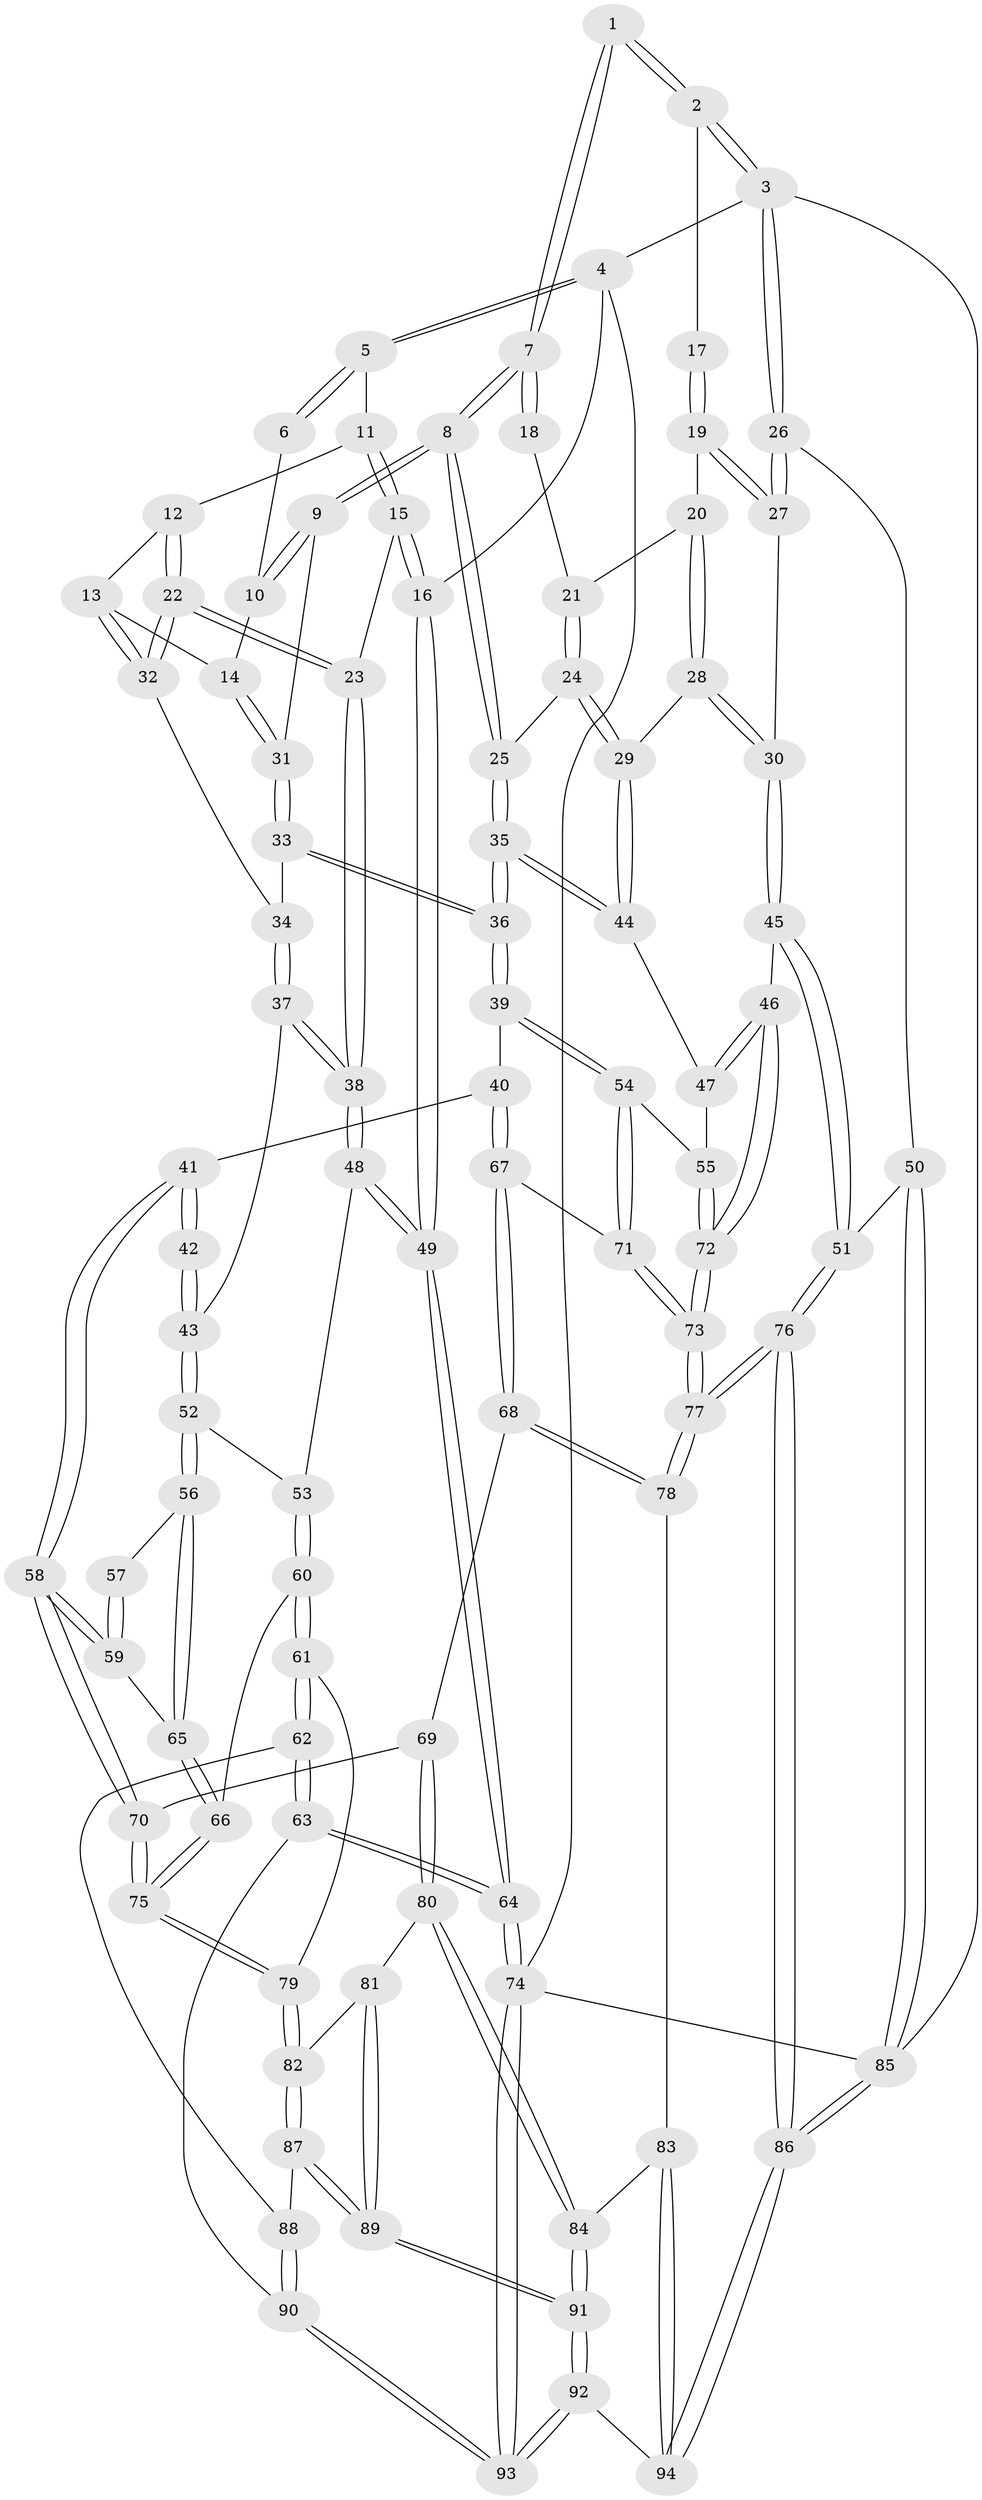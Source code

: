 // coarse degree distribution, {4: 0.42592592592592593, 7: 0.018518518518518517, 5: 0.37037037037037035, 6: 0.018518518518518517, 3: 0.16666666666666666}
// Generated by graph-tools (version 1.1) at 2025/42/03/06/25 10:42:31]
// undirected, 94 vertices, 232 edges
graph export_dot {
graph [start="1"]
  node [color=gray90,style=filled];
  1 [pos="+0.6171926338167475+0"];
  2 [pos="+1+0"];
  3 [pos="+1+0"];
  4 [pos="+0+0"];
  5 [pos="+0.09166907490596249+0"];
  6 [pos="+0.3959602198375983+0"];
  7 [pos="+0.609856172051287+0.0029644618446594394"];
  8 [pos="+0.5661497750096768+0.12541521390278343"];
  9 [pos="+0.5588496596874145+0.12573142893960285"];
  10 [pos="+0.3856310181556419+0"];
  11 [pos="+0.1336955663106676+0"];
  12 [pos="+0.16975005171669738+0"];
  13 [pos="+0.30369507785591937+0.11312572595344159"];
  14 [pos="+0.36089028995173844+0.07949479478061788"];
  15 [pos="+0+0.24827651368363954"];
  16 [pos="+0+0.23567283497691152"];
  17 [pos="+0.9386564430060771+0"];
  18 [pos="+0.7381363292220076+0.07015479472523582"];
  19 [pos="+0.8612353674199844+0.06334429585164508"];
  20 [pos="+0.814499531017569+0.10600245742982684"];
  21 [pos="+0.7439688219465709+0.0778061087283776"];
  22 [pos="+0.1297125607357635+0.20665421293135997"];
  23 [pos="+0.05216179275584737+0.2646197978816613"];
  24 [pos="+0.6940116688030262+0.21781067132740067"];
  25 [pos="+0.5735521686751837+0.13827331743544075"];
  26 [pos="+1+0.29639118540300724"];
  27 [pos="+0.9875290464201459+0.2806330197539981"];
  28 [pos="+0.7778397752499403+0.27297941231431544"];
  29 [pos="+0.7534329621165677+0.27702214727703417"];
  30 [pos="+0.866600160606696+0.29253118361592084"];
  31 [pos="+0.49111322897856147+0.13636032674261112"];
  32 [pos="+0.2848853431658086+0.1808398093302836"];
  33 [pos="+0.4022812700524282+0.24082388200176844"];
  34 [pos="+0.3007698370119592+0.20595624200346238"];
  35 [pos="+0.5061157946105473+0.3598081249901175"];
  36 [pos="+0.4634832550413734+0.3919469502088021"];
  37 [pos="+0.2769857800870932+0.34238238436723306"];
  38 [pos="+0.11256166937424048+0.3470580537777643"];
  39 [pos="+0.4622933149769789+0.39439346935045844"];
  40 [pos="+0.4494564141863721+0.4060965967964154"];
  41 [pos="+0.39640316174478074+0.40971004921610454"];
  42 [pos="+0.36036609846506457+0.4032444022556125"];
  43 [pos="+0.310683209097958+0.3740804511317602"];
  44 [pos="+0.7099810172441694+0.3372118459822434"];
  45 [pos="+0.8305003403452997+0.563304219799395"];
  46 [pos="+0.8184704306121909+0.5654688916912137"];
  47 [pos="+0.7094540546938375+0.36099698730070007"];
  48 [pos="+0.11601682125770023+0.3937733420137943"];
  49 [pos="+0+0.6778578864375322"];
  50 [pos="+1+0.5679204507015887"];
  51 [pos="+0.9568668262168257+0.5825885376865932"];
  52 [pos="+0.19452227300752026+0.4747930570825582"];
  53 [pos="+0.12292741315628615+0.4098560462819236"];
  54 [pos="+0.6311092908318906+0.49865013651553336"];
  55 [pos="+0.634894577950454+0.49700112011378494"];
  56 [pos="+0.2072407469857633+0.496074476332459"];
  57 [pos="+0.3093533542367837+0.4510999299999329"];
  58 [pos="+0.2861128477657084+0.6123531998439364"];
  59 [pos="+0.26086212588837593+0.5973681473476249"];
  60 [pos="+0.06032478040139241+0.6368071470125157"];
  61 [pos="+0.009729299349967342+0.664718485917009"];
  62 [pos="+0+0.689030367753826"];
  63 [pos="+0+0.686902073736695"];
  64 [pos="+0+0.6839449407732031"];
  65 [pos="+0.22269034988318992+0.5824778292813271"];
  66 [pos="+0.08894567843384582+0.6314161170650078"];
  67 [pos="+0.4660859807129277+0.610840339881994"];
  68 [pos="+0.37335846162499314+0.6634672609062162"];
  69 [pos="+0.334486984101992+0.6605007835160136"];
  70 [pos="+0.33082401768568437+0.6598609911231115"];
  71 [pos="+0.5740159559920655+0.6463598807279707"];
  72 [pos="+0.8160901886274571+0.5669532999109719"];
  73 [pos="+0.6702235512663919+0.7544401923278531"];
  74 [pos="+0+1"];
  75 [pos="+0.2530214892872092+0.746997787247704"];
  76 [pos="+0.7609694849099197+0.9686750291375468"];
  77 [pos="+0.6751469756679263+0.805816014451319"];
  78 [pos="+0.4341102122836477+0.8186694759545972"];
  79 [pos="+0.23080923487971824+0.7909514375715229"];
  80 [pos="+0.3305555922443465+0.8844360514340788"];
  81 [pos="+0.24172077195346703+0.8220447875324274"];
  82 [pos="+0.22994448624000455+0.8082810527168509"];
  83 [pos="+0.3893325074657023+0.881743467417112"];
  84 [pos="+0.33193700160954326+0.8857158231395855"];
  85 [pos="+1+1"];
  86 [pos="+0.8498029970845087+1"];
  87 [pos="+0.13639246561962148+0.8553085783195525"];
  88 [pos="+0.11906588422177128+0.8574823300579456"];
  89 [pos="+0.20626688605400692+0.9427127143838304"];
  90 [pos="+0.08977769506394478+0.9508799286082054"];
  91 [pos="+0.2324844171813368+1"];
  92 [pos="+0.18486231279035498+1"];
  93 [pos="+0.059254051320322576+1"];
  94 [pos="+0.5768519825085257+1"];
  1 -- 2;
  1 -- 2;
  1 -- 7;
  1 -- 7;
  2 -- 3;
  2 -- 3;
  2 -- 17;
  3 -- 4;
  3 -- 26;
  3 -- 26;
  3 -- 85;
  4 -- 5;
  4 -- 5;
  4 -- 16;
  4 -- 74;
  5 -- 6;
  5 -- 6;
  5 -- 11;
  6 -- 10;
  7 -- 8;
  7 -- 8;
  7 -- 18;
  7 -- 18;
  8 -- 9;
  8 -- 9;
  8 -- 25;
  8 -- 25;
  9 -- 10;
  9 -- 10;
  9 -- 31;
  10 -- 14;
  11 -- 12;
  11 -- 15;
  11 -- 15;
  12 -- 13;
  12 -- 22;
  12 -- 22;
  13 -- 14;
  13 -- 32;
  13 -- 32;
  14 -- 31;
  14 -- 31;
  15 -- 16;
  15 -- 16;
  15 -- 23;
  16 -- 49;
  16 -- 49;
  17 -- 19;
  17 -- 19;
  18 -- 21;
  19 -- 20;
  19 -- 27;
  19 -- 27;
  20 -- 21;
  20 -- 28;
  20 -- 28;
  21 -- 24;
  21 -- 24;
  22 -- 23;
  22 -- 23;
  22 -- 32;
  22 -- 32;
  23 -- 38;
  23 -- 38;
  24 -- 25;
  24 -- 29;
  24 -- 29;
  25 -- 35;
  25 -- 35;
  26 -- 27;
  26 -- 27;
  26 -- 50;
  27 -- 30;
  28 -- 29;
  28 -- 30;
  28 -- 30;
  29 -- 44;
  29 -- 44;
  30 -- 45;
  30 -- 45;
  31 -- 33;
  31 -- 33;
  32 -- 34;
  33 -- 34;
  33 -- 36;
  33 -- 36;
  34 -- 37;
  34 -- 37;
  35 -- 36;
  35 -- 36;
  35 -- 44;
  35 -- 44;
  36 -- 39;
  36 -- 39;
  37 -- 38;
  37 -- 38;
  37 -- 43;
  38 -- 48;
  38 -- 48;
  39 -- 40;
  39 -- 54;
  39 -- 54;
  40 -- 41;
  40 -- 67;
  40 -- 67;
  41 -- 42;
  41 -- 42;
  41 -- 58;
  41 -- 58;
  42 -- 43;
  42 -- 43;
  43 -- 52;
  43 -- 52;
  44 -- 47;
  45 -- 46;
  45 -- 51;
  45 -- 51;
  46 -- 47;
  46 -- 47;
  46 -- 72;
  46 -- 72;
  47 -- 55;
  48 -- 49;
  48 -- 49;
  48 -- 53;
  49 -- 64;
  49 -- 64;
  50 -- 51;
  50 -- 85;
  50 -- 85;
  51 -- 76;
  51 -- 76;
  52 -- 53;
  52 -- 56;
  52 -- 56;
  53 -- 60;
  53 -- 60;
  54 -- 55;
  54 -- 71;
  54 -- 71;
  55 -- 72;
  55 -- 72;
  56 -- 57;
  56 -- 65;
  56 -- 65;
  57 -- 59;
  57 -- 59;
  58 -- 59;
  58 -- 59;
  58 -- 70;
  58 -- 70;
  59 -- 65;
  60 -- 61;
  60 -- 61;
  60 -- 66;
  61 -- 62;
  61 -- 62;
  61 -- 79;
  62 -- 63;
  62 -- 63;
  62 -- 88;
  63 -- 64;
  63 -- 64;
  63 -- 90;
  64 -- 74;
  64 -- 74;
  65 -- 66;
  65 -- 66;
  66 -- 75;
  66 -- 75;
  67 -- 68;
  67 -- 68;
  67 -- 71;
  68 -- 69;
  68 -- 78;
  68 -- 78;
  69 -- 70;
  69 -- 80;
  69 -- 80;
  70 -- 75;
  70 -- 75;
  71 -- 73;
  71 -- 73;
  72 -- 73;
  72 -- 73;
  73 -- 77;
  73 -- 77;
  74 -- 93;
  74 -- 93;
  74 -- 85;
  75 -- 79;
  75 -- 79;
  76 -- 77;
  76 -- 77;
  76 -- 86;
  76 -- 86;
  77 -- 78;
  77 -- 78;
  78 -- 83;
  79 -- 82;
  79 -- 82;
  80 -- 81;
  80 -- 84;
  80 -- 84;
  81 -- 82;
  81 -- 89;
  81 -- 89;
  82 -- 87;
  82 -- 87;
  83 -- 84;
  83 -- 94;
  83 -- 94;
  84 -- 91;
  84 -- 91;
  85 -- 86;
  85 -- 86;
  86 -- 94;
  86 -- 94;
  87 -- 88;
  87 -- 89;
  87 -- 89;
  88 -- 90;
  88 -- 90;
  89 -- 91;
  89 -- 91;
  90 -- 93;
  90 -- 93;
  91 -- 92;
  91 -- 92;
  92 -- 93;
  92 -- 93;
  92 -- 94;
}
